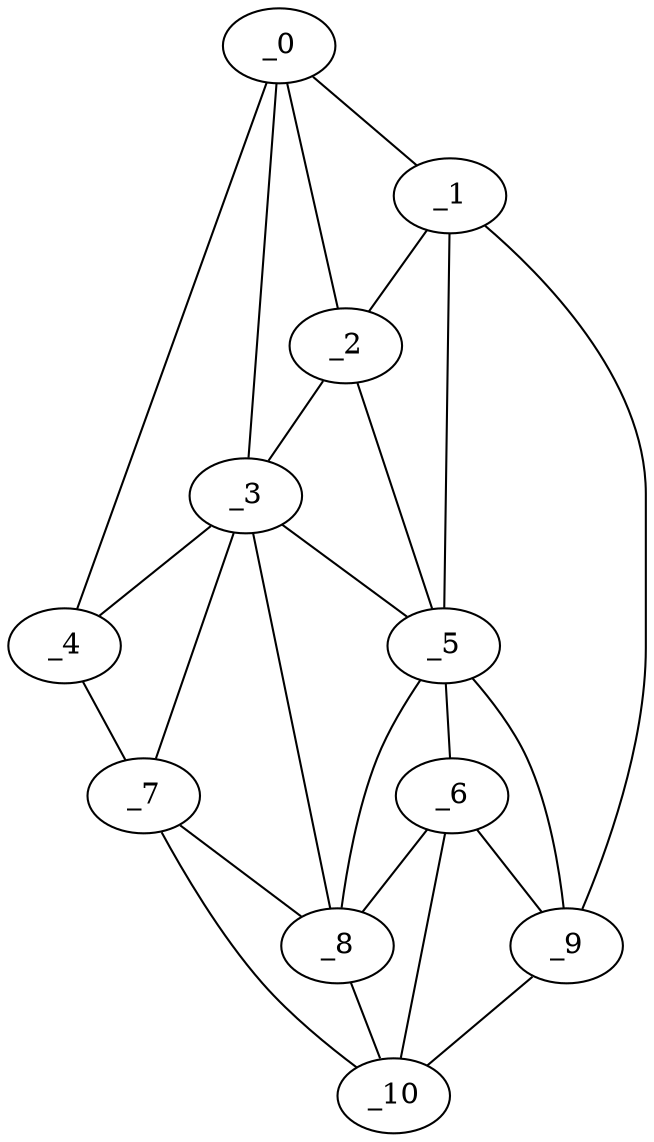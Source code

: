 graph "obj77__165.gxl" {
	_0	 [x=13,
		y=68];
	_1	 [x=23,
		y=125];
	_0 -- _1	 [valence=1];
	_2	 [x=24,
		y=84];
	_0 -- _2	 [valence=2];
	_3	 [x=61,
		y=61];
	_0 -- _3	 [valence=1];
	_4	 [x=66,
		y=8];
	_0 -- _4	 [valence=1];
	_1 -- _2	 [valence=2];
	_5	 [x=84,
		y=79];
	_1 -- _5	 [valence=2];
	_9	 [x=116,
		y=117];
	_1 -- _9	 [valence=1];
	_2 -- _3	 [valence=2];
	_2 -- _5	 [valence=2];
	_3 -- _4	 [valence=1];
	_3 -- _5	 [valence=2];
	_7	 [x=113,
		y=9];
	_3 -- _7	 [valence=2];
	_8	 [x=113,
		y=71];
	_3 -- _8	 [valence=2];
	_4 -- _7	 [valence=1];
	_6	 [x=106,
		y=76];
	_5 -- _6	 [valence=2];
	_5 -- _8	 [valence=2];
	_5 -- _9	 [valence=2];
	_6 -- _8	 [valence=1];
	_6 -- _9	 [valence=1];
	_10	 [x=117,
		y=76];
	_6 -- _10	 [valence=2];
	_7 -- _8	 [valence=1];
	_7 -- _10	 [valence=1];
	_8 -- _10	 [valence=1];
	_9 -- _10	 [valence=1];
}
